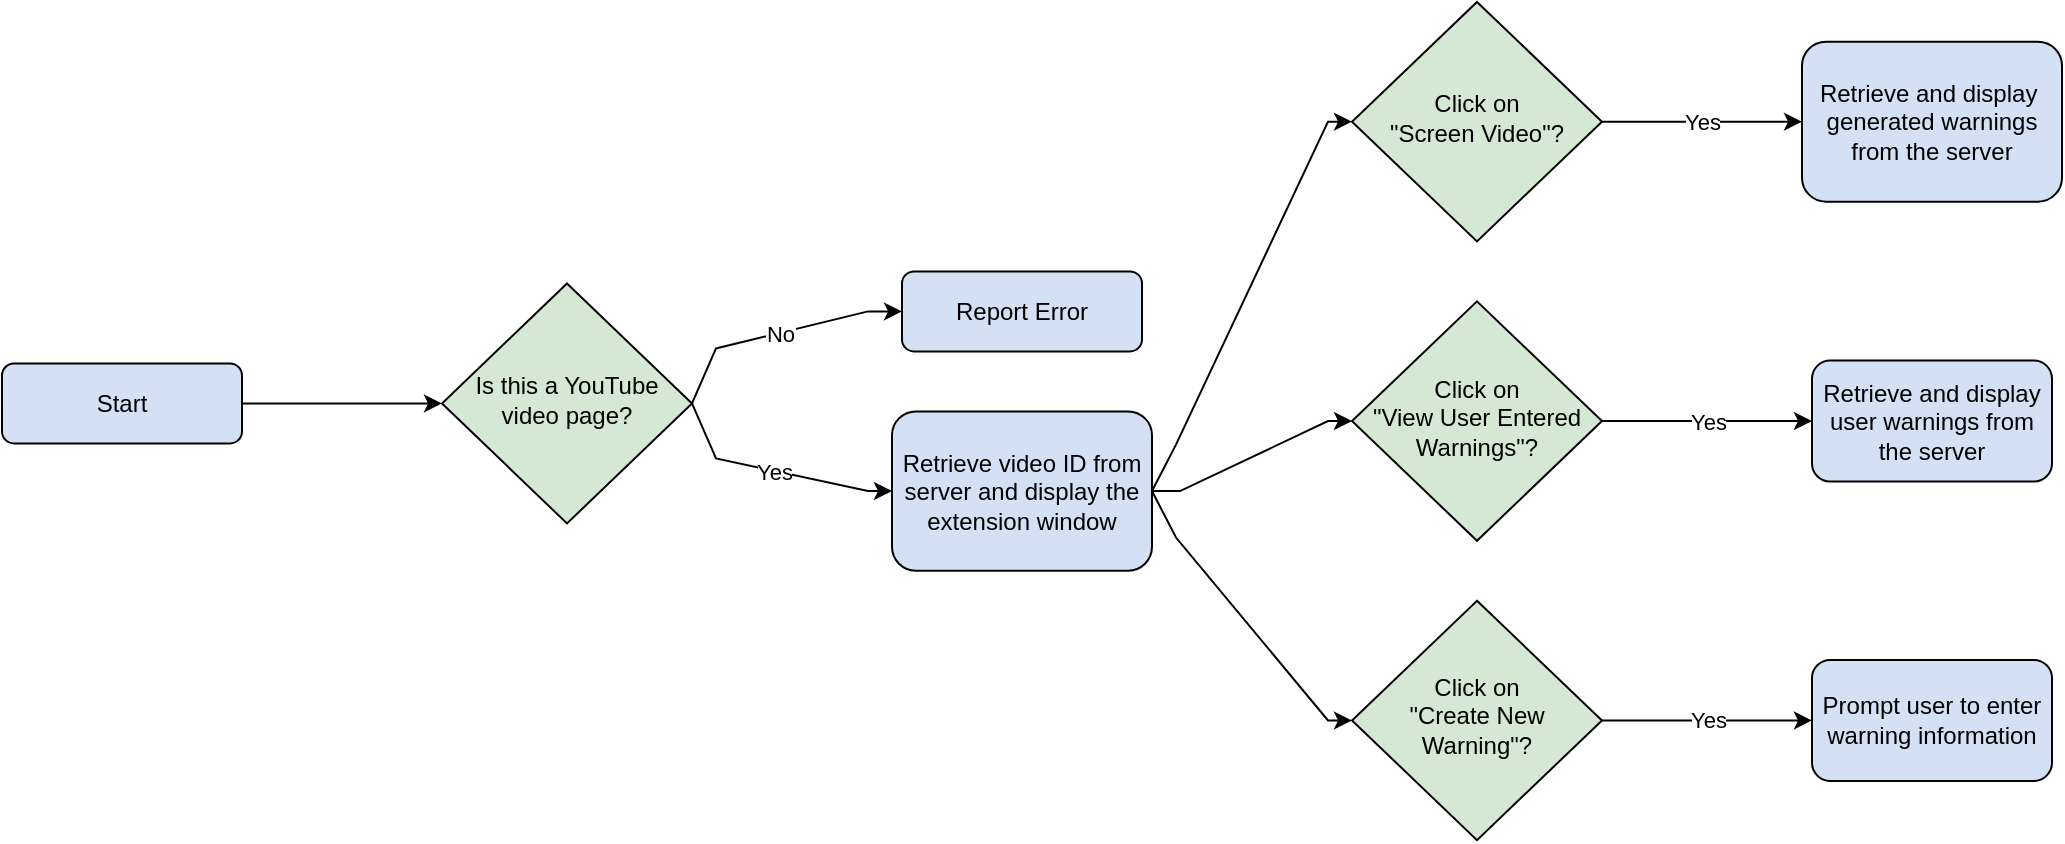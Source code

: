 <mxfile version="14.5.1" type="device"><diagram id="C5RBs43oDa-KdzZeNtuy" name="Page-1"><mxGraphModel dx="1026" dy="603" grid="1" gridSize="10" guides="1" tooltips="1" connect="1" arrows="1" fold="1" page="1" pageScale="1" pageWidth="827" pageHeight="1169" math="0" shadow="0"><root><mxCell id="WIyWlLk6GJQsqaUBKTNV-0"/><mxCell id="WIyWlLk6GJQsqaUBKTNV-1" parent="WIyWlLk6GJQsqaUBKTNV-0"/><mxCell id="g_MqDo5HdLvMtI4riGES-5" style="edgeStyle=orthogonalEdgeStyle;rounded=0;orthogonalLoop=1;jettySize=auto;html=1;exitX=1;exitY=0.5;exitDx=0;exitDy=0;entryX=0;entryY=0.5;entryDx=0;entryDy=0;noEdgeStyle=1;orthogonal=1;" parent="WIyWlLk6GJQsqaUBKTNV-1" source="WIyWlLk6GJQsqaUBKTNV-3" target="WIyWlLk6GJQsqaUBKTNV-6" edge="1"><mxGeometry relative="1" as="geometry"><Array as="points"><mxPoint x="132" y="200.717"/><mxPoint x="208" y="200.717"/></Array></mxGeometry></mxCell><mxCell id="WIyWlLk6GJQsqaUBKTNV-3" value="Start" style="rounded=1;whiteSpace=wrap;html=1;fontSize=12;glass=0;strokeWidth=1;shadow=0;fillColor=#D4E1F5;" parent="WIyWlLk6GJQsqaUBKTNV-1" vertex="1"><mxGeometry y="180.717" width="120" height="40" as="geometry"/></mxCell><mxCell id="g_MqDo5HdLvMtI4riGES-6" value="No" style="edgeStyle=orthogonalEdgeStyle;rounded=0;orthogonalLoop=1;jettySize=auto;html=1;exitX=1;exitY=0.5;exitDx=0;exitDy=0;entryX=0;entryY=0.5;entryDx=0;entryDy=0;noEdgeStyle=1;orthogonal=1;" parent="WIyWlLk6GJQsqaUBKTNV-1" source="WIyWlLk6GJQsqaUBKTNV-6" target="WIyWlLk6GJQsqaUBKTNV-7" edge="1"><mxGeometry relative="1" as="geometry"><Array as="points"><mxPoint x="357" y="173.217"/><mxPoint x="433" y="154.695"/></Array></mxGeometry></mxCell><mxCell id="g_MqDo5HdLvMtI4riGES-7" value="Yes" style="edgeStyle=orthogonalEdgeStyle;rounded=0;orthogonalLoop=1;jettySize=auto;html=1;exitX=1;exitY=0.5;exitDx=0;exitDy=0;entryX=0;entryY=0.5;entryDx=0;entryDy=0;noEdgeStyle=1;orthogonal=1;" parent="WIyWlLk6GJQsqaUBKTNV-1" source="WIyWlLk6GJQsqaUBKTNV-6" target="arW7taFCC43hF9_ZrJMA-1" edge="1"><mxGeometry relative="1" as="geometry"><Array as="points"><mxPoint x="357" y="228.217"/><mxPoint x="433" y="244.535"/></Array></mxGeometry></mxCell><mxCell id="WIyWlLk6GJQsqaUBKTNV-6" value="Is this a YouTube video page?" style="rhombus;whiteSpace=wrap;html=1;shadow=0;fontFamily=Helvetica;fontSize=12;align=center;strokeWidth=1;spacing=6;spacingTop=-4;fillColor=#D5E8D4;" parent="WIyWlLk6GJQsqaUBKTNV-1" vertex="1"><mxGeometry x="220" y="140.717" width="125" height="120" as="geometry"/></mxCell><mxCell id="WIyWlLk6GJQsqaUBKTNV-7" value="Report Error" style="rounded=1;whiteSpace=wrap;html=1;fontSize=12;glass=0;strokeWidth=1;shadow=0;fillColor=#D4E1F5;" parent="WIyWlLk6GJQsqaUBKTNV-1" vertex="1"><mxGeometry x="450" y="134.695" width="120" height="40" as="geometry"/></mxCell><mxCell id="g_MqDo5HdLvMtI4riGES-15" value="Yes" style="edgeStyle=orthogonalEdgeStyle;rounded=0;orthogonalLoop=1;jettySize=auto;html=1;exitX=1;exitY=0.5;exitDx=0;exitDy=0;noEdgeStyle=1;orthogonal=1;entryX=0;entryY=0.5;entryDx=0;entryDy=0;" parent="WIyWlLk6GJQsqaUBKTNV-1" source="WIyWlLk6GJQsqaUBKTNV-10" target="arW7taFCC43hF9_ZrJMA-10" edge="1"><mxGeometry relative="1" as="geometry"><Array as="points"><mxPoint x="812" y="59.845"/><mxPoint x="888" y="59.845"/></Array><mxPoint x="900.0" y="116.148" as="targetPoint"/></mxGeometry></mxCell><mxCell id="WIyWlLk6GJQsqaUBKTNV-10" value="Click on &lt;br&gt;&quot;Screen Video&quot;?" style="rhombus;whiteSpace=wrap;html=1;shadow=0;fontFamily=Helvetica;fontSize=12;align=center;strokeWidth=1;spacing=6;spacingTop=-4;fillColor=#D5E8D4;" parent="WIyWlLk6GJQsqaUBKTNV-1" vertex="1"><mxGeometry x="675" width="125" height="119.69" as="geometry"/></mxCell><mxCell id="g_MqDo5HdLvMtI4riGES-16" style="edgeStyle=orthogonalEdgeStyle;rounded=0;orthogonalLoop=1;jettySize=auto;html=1;exitX=1;exitY=0.5;exitDx=0;exitDy=0;entryX=0;entryY=0.5;entryDx=0;entryDy=0;noEdgeStyle=1;orthogonal=1;" parent="WIyWlLk6GJQsqaUBKTNV-1" source="arW7taFCC43hF9_ZrJMA-1" target="WIyWlLk6GJQsqaUBKTNV-10" edge="1"><mxGeometry relative="1" as="geometry"><Array as="points"><mxPoint x="587" y="221.308"/><mxPoint x="663" y="59.845"/></Array></mxGeometry></mxCell><mxCell id="g_MqDo5HdLvMtI4riGES-19" style="edgeStyle=orthogonalEdgeStyle;rounded=0;orthogonalLoop=1;jettySize=auto;html=1;entryX=0;entryY=0.5;entryDx=0;entryDy=0;noEdgeStyle=1;orthogonal=1;exitX=1;exitY=0.5;exitDx=0;exitDy=0;" parent="WIyWlLk6GJQsqaUBKTNV-1" source="arW7taFCC43hF9_ZrJMA-1" target="g_MqDo5HdLvMtI4riGES-18" edge="1"><mxGeometry relative="1" as="geometry"><mxPoint x="640" y="270" as="sourcePoint"/><Array as="points"><mxPoint x="589" y="244.535"/><mxPoint x="663" y="209.535"/></Array></mxGeometry></mxCell><mxCell id="g_MqDo5HdLvMtI4riGES-24" style="edgeStyle=orthogonalEdgeStyle;rounded=0;orthogonalLoop=1;jettySize=auto;html=1;exitX=1;exitY=0.5;exitDx=0;exitDy=0;entryX=0;entryY=0.5;entryDx=0;entryDy=0;noEdgeStyle=1;orthogonal=1;" parent="WIyWlLk6GJQsqaUBKTNV-1" source="arW7taFCC43hF9_ZrJMA-1" target="g_MqDo5HdLvMtI4riGES-23" edge="1"><mxGeometry relative="1" as="geometry"><Array as="points"><mxPoint x="587" y="267.762"/><mxPoint x="663" y="359.225"/></Array></mxGeometry></mxCell><mxCell id="arW7taFCC43hF9_ZrJMA-1" value="Retrieve video ID from server and display the extension window" style="rounded=1;whiteSpace=wrap;html=1;fontSize=12;glass=0;strokeWidth=1;shadow=0;fillColor=#D4E1F5;" parent="WIyWlLk6GJQsqaUBKTNV-1" vertex="1"><mxGeometry x="445" y="204.695" width="130" height="79.68" as="geometry"/></mxCell><mxCell id="arW7taFCC43hF9_ZrJMA-10" value="Retrieve and display&amp;nbsp; generated warnings from the server" style="rounded=1;whiteSpace=wrap;html=1;fontSize=12;glass=0;strokeWidth=1;shadow=0;fillColor=#D4E1F5;" parent="WIyWlLk6GJQsqaUBKTNV-1" vertex="1"><mxGeometry x="900" y="19.845" width="130" height="80" as="geometry"/></mxCell><mxCell id="g_MqDo5HdLvMtI4riGES-22" value="Yes" style="edgeStyle=orthogonalEdgeStyle;rounded=0;orthogonalLoop=1;jettySize=auto;html=1;exitX=1;exitY=0.5;exitDx=0;exitDy=0;entryX=0;entryY=0.5;entryDx=0;entryDy=0;noEdgeStyle=1;orthogonal=1;" parent="WIyWlLk6GJQsqaUBKTNV-1" source="g_MqDo5HdLvMtI4riGES-18" target="g_MqDo5HdLvMtI4riGES-21" edge="1"><mxGeometry relative="1" as="geometry"><Array as="points"><mxPoint x="812" y="209.535"/><mxPoint x="888" y="209.535"/></Array></mxGeometry></mxCell><mxCell id="g_MqDo5HdLvMtI4riGES-18" value="Click on &lt;br&gt;&quot;View User Entered Warnings&quot;?" style="rhombus;whiteSpace=wrap;html=1;shadow=0;fontFamily=Helvetica;fontSize=12;align=center;strokeWidth=1;spacing=6;spacingTop=-4;fillColor=#D5E8D4;" parent="WIyWlLk6GJQsqaUBKTNV-1" vertex="1"><mxGeometry x="675" y="149.69" width="125" height="119.69" as="geometry"/></mxCell><mxCell id="g_MqDo5HdLvMtI4riGES-21" value="Retrieve and display user warnings from the server" style="rounded=1;whiteSpace=wrap;html=1;fontSize=12;glass=0;strokeWidth=1;shadow=0;fillColor=#D4E1F5;" parent="WIyWlLk6GJQsqaUBKTNV-1" vertex="1"><mxGeometry x="905" y="179.3" width="120" height="60.47" as="geometry"/></mxCell><mxCell id="g_MqDo5HdLvMtI4riGES-26" value="Yes" style="edgeStyle=orthogonalEdgeStyle;rounded=0;orthogonalLoop=1;jettySize=auto;html=1;exitX=1;exitY=0.5;exitDx=0;exitDy=0;noEdgeStyle=1;orthogonal=1;" parent="WIyWlLk6GJQsqaUBKTNV-1" source="g_MqDo5HdLvMtI4riGES-23" target="g_MqDo5HdLvMtI4riGES-25" edge="1"><mxGeometry relative="1" as="geometry"><Array as="points"><mxPoint x="812" y="359.225"/><mxPoint x="888" y="359.225"/></Array></mxGeometry></mxCell><mxCell id="g_MqDo5HdLvMtI4riGES-23" value="Click on &lt;br&gt;&quot;Create New Warning&quot;?" style="rhombus;whiteSpace=wrap;html=1;shadow=0;fontFamily=Helvetica;fontSize=12;align=center;strokeWidth=1;spacing=6;spacingTop=-4;fillColor=#D5E8D4;" parent="WIyWlLk6GJQsqaUBKTNV-1" vertex="1"><mxGeometry x="675" y="299.38" width="125" height="119.69" as="geometry"/></mxCell><mxCell id="g_MqDo5HdLvMtI4riGES-25" value="Prompt user to enter warning information" style="rounded=1;whiteSpace=wrap;html=1;fontSize=12;glass=0;strokeWidth=1;shadow=0;fillColor=#D4E1F5;" parent="WIyWlLk6GJQsqaUBKTNV-1" vertex="1"><mxGeometry x="905" y="328.99" width="120" height="60.47" as="geometry"/></mxCell></root></mxGraphModel></diagram></mxfile>